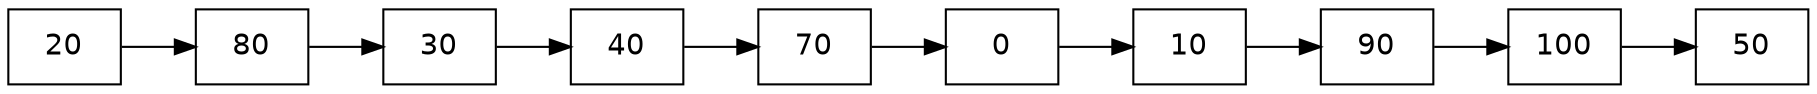 digraph structs {
	node [fontname=Helvetica shape=record]
	rankdir=LR
	10 [label=20]
	9 [label=80]
	10 -> 9
	9 [label=80]
	8 [label=30]
	9 -> 8
	8 [label=30]
	7 [label=40]
	8 -> 7
	7 [label=40]
	6 [label=70]
	7 -> 6
	6 [label=70]
	5 [label=0]
	6 -> 5
	5 [label=0]
	4 [label=10]
	5 -> 4
	4 [label=10]
	3 [label=90]
	4 -> 3
	3 [label=90]
	2 [label=100]
	3 -> 2
	2 [label=100]
	1 [label=50]
	2 -> 1
}

